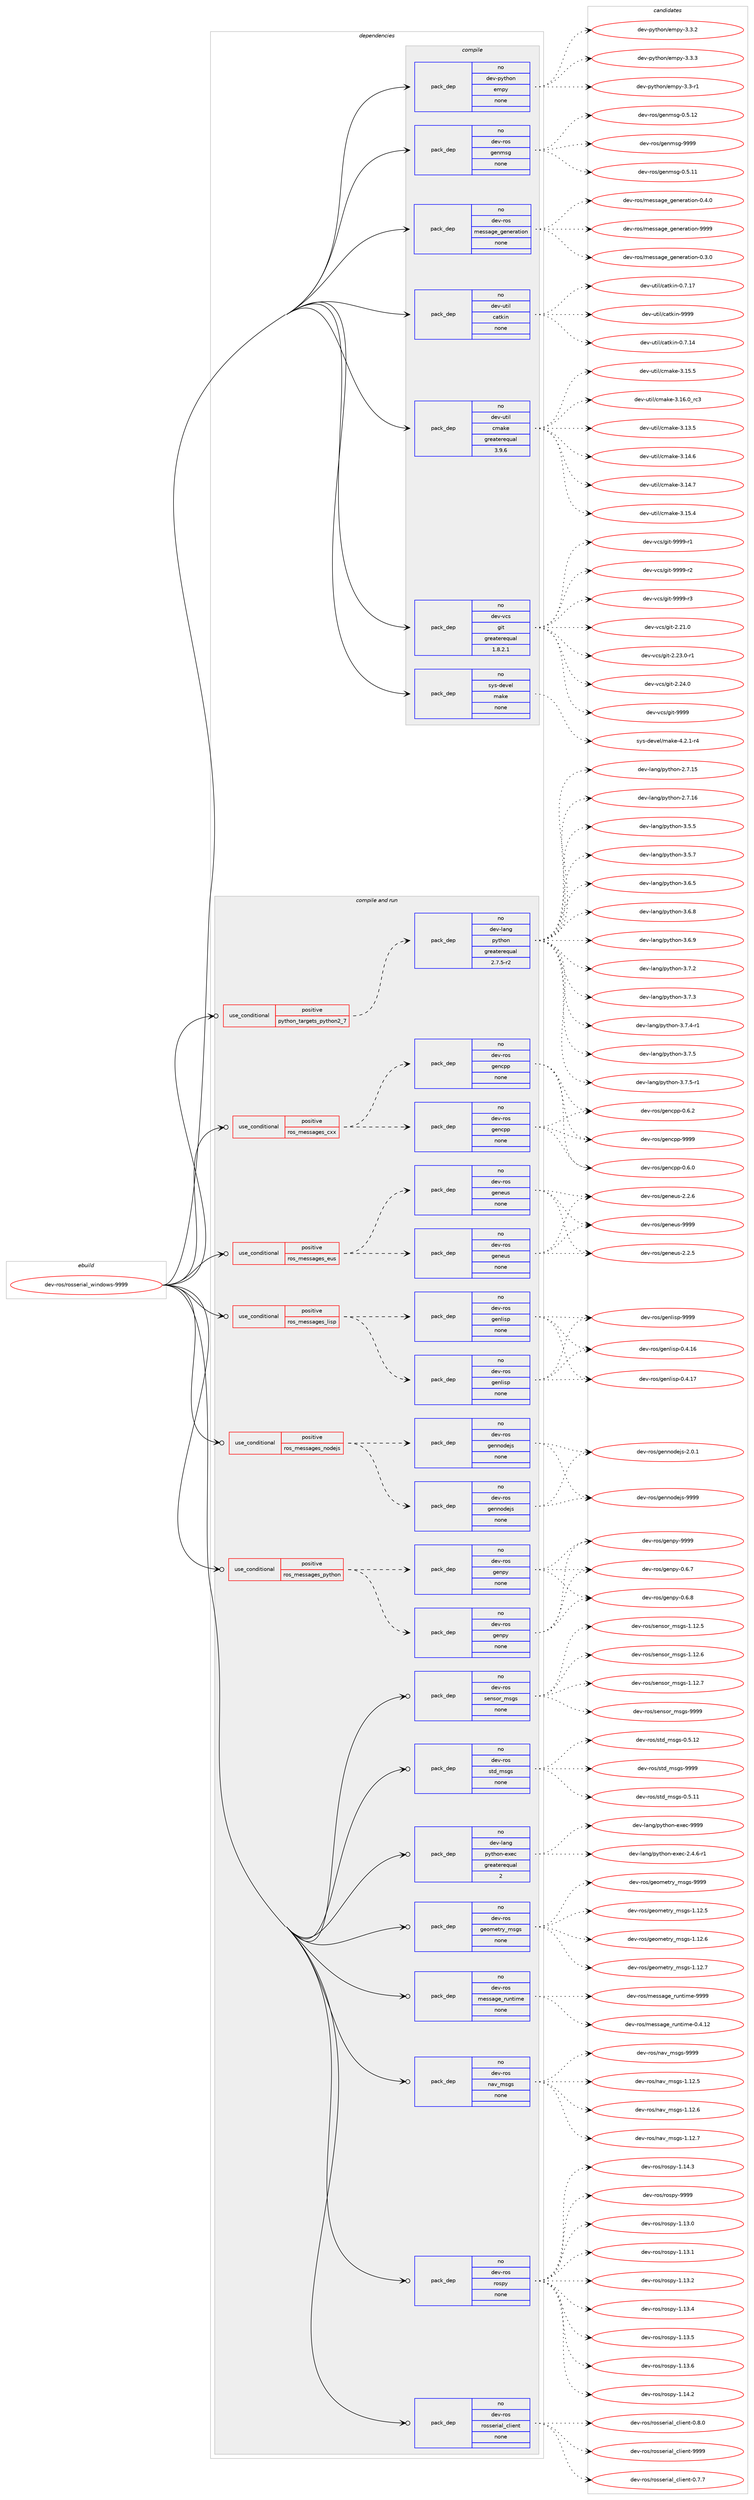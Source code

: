 digraph prolog {

# *************
# Graph options
# *************

newrank=true;
concentrate=true;
compound=true;
graph [rankdir=LR,fontname=Helvetica,fontsize=10,ranksep=1.5];#, ranksep=2.5, nodesep=0.2];
edge  [arrowhead=vee];
node  [fontname=Helvetica,fontsize=10];

# **********
# The ebuild
# **********

subgraph cluster_leftcol {
color=gray;
rank=same;
label=<<i>ebuild</i>>;
id [label="dev-ros/rosserial_windows-9999", color=red, width=4, href="../dev-ros/rosserial_windows-9999.svg"];
}

# ****************
# The dependencies
# ****************

subgraph cluster_midcol {
color=gray;
label=<<i>dependencies</i>>;
subgraph cluster_compile {
fillcolor="#eeeeee";
style=filled;
label=<<i>compile</i>>;
subgraph pack497100 {
dependency664122 [label=<<TABLE BORDER="0" CELLBORDER="1" CELLSPACING="0" CELLPADDING="4" WIDTH="220"><TR><TD ROWSPAN="6" CELLPADDING="30">pack_dep</TD></TR><TR><TD WIDTH="110">no</TD></TR><TR><TD>dev-python</TD></TR><TR><TD>empy</TD></TR><TR><TD>none</TD></TR><TR><TD></TD></TR></TABLE>>, shape=none, color=blue];
}
id:e -> dependency664122:w [weight=20,style="solid",arrowhead="vee"];
subgraph pack497101 {
dependency664123 [label=<<TABLE BORDER="0" CELLBORDER="1" CELLSPACING="0" CELLPADDING="4" WIDTH="220"><TR><TD ROWSPAN="6" CELLPADDING="30">pack_dep</TD></TR><TR><TD WIDTH="110">no</TD></TR><TR><TD>dev-ros</TD></TR><TR><TD>genmsg</TD></TR><TR><TD>none</TD></TR><TR><TD></TD></TR></TABLE>>, shape=none, color=blue];
}
id:e -> dependency664123:w [weight=20,style="solid",arrowhead="vee"];
subgraph pack497102 {
dependency664124 [label=<<TABLE BORDER="0" CELLBORDER="1" CELLSPACING="0" CELLPADDING="4" WIDTH="220"><TR><TD ROWSPAN="6" CELLPADDING="30">pack_dep</TD></TR><TR><TD WIDTH="110">no</TD></TR><TR><TD>dev-ros</TD></TR><TR><TD>message_generation</TD></TR><TR><TD>none</TD></TR><TR><TD></TD></TR></TABLE>>, shape=none, color=blue];
}
id:e -> dependency664124:w [weight=20,style="solid",arrowhead="vee"];
subgraph pack497103 {
dependency664125 [label=<<TABLE BORDER="0" CELLBORDER="1" CELLSPACING="0" CELLPADDING="4" WIDTH="220"><TR><TD ROWSPAN="6" CELLPADDING="30">pack_dep</TD></TR><TR><TD WIDTH="110">no</TD></TR><TR><TD>dev-util</TD></TR><TR><TD>catkin</TD></TR><TR><TD>none</TD></TR><TR><TD></TD></TR></TABLE>>, shape=none, color=blue];
}
id:e -> dependency664125:w [weight=20,style="solid",arrowhead="vee"];
subgraph pack497104 {
dependency664126 [label=<<TABLE BORDER="0" CELLBORDER="1" CELLSPACING="0" CELLPADDING="4" WIDTH="220"><TR><TD ROWSPAN="6" CELLPADDING="30">pack_dep</TD></TR><TR><TD WIDTH="110">no</TD></TR><TR><TD>dev-util</TD></TR><TR><TD>cmake</TD></TR><TR><TD>greaterequal</TD></TR><TR><TD>3.9.6</TD></TR></TABLE>>, shape=none, color=blue];
}
id:e -> dependency664126:w [weight=20,style="solid",arrowhead="vee"];
subgraph pack497105 {
dependency664127 [label=<<TABLE BORDER="0" CELLBORDER="1" CELLSPACING="0" CELLPADDING="4" WIDTH="220"><TR><TD ROWSPAN="6" CELLPADDING="30">pack_dep</TD></TR><TR><TD WIDTH="110">no</TD></TR><TR><TD>dev-vcs</TD></TR><TR><TD>git</TD></TR><TR><TD>greaterequal</TD></TR><TR><TD>1.8.2.1</TD></TR></TABLE>>, shape=none, color=blue];
}
id:e -> dependency664127:w [weight=20,style="solid",arrowhead="vee"];
subgraph pack497106 {
dependency664128 [label=<<TABLE BORDER="0" CELLBORDER="1" CELLSPACING="0" CELLPADDING="4" WIDTH="220"><TR><TD ROWSPAN="6" CELLPADDING="30">pack_dep</TD></TR><TR><TD WIDTH="110">no</TD></TR><TR><TD>sys-devel</TD></TR><TR><TD>make</TD></TR><TR><TD>none</TD></TR><TR><TD></TD></TR></TABLE>>, shape=none, color=blue];
}
id:e -> dependency664128:w [weight=20,style="solid",arrowhead="vee"];
}
subgraph cluster_compileandrun {
fillcolor="#eeeeee";
style=filled;
label=<<i>compile and run</i>>;
subgraph cond155116 {
dependency664129 [label=<<TABLE BORDER="0" CELLBORDER="1" CELLSPACING="0" CELLPADDING="4"><TR><TD ROWSPAN="3" CELLPADDING="10">use_conditional</TD></TR><TR><TD>positive</TD></TR><TR><TD>python_targets_python2_7</TD></TR></TABLE>>, shape=none, color=red];
subgraph pack497107 {
dependency664130 [label=<<TABLE BORDER="0" CELLBORDER="1" CELLSPACING="0" CELLPADDING="4" WIDTH="220"><TR><TD ROWSPAN="6" CELLPADDING="30">pack_dep</TD></TR><TR><TD WIDTH="110">no</TD></TR><TR><TD>dev-lang</TD></TR><TR><TD>python</TD></TR><TR><TD>greaterequal</TD></TR><TR><TD>2.7.5-r2</TD></TR></TABLE>>, shape=none, color=blue];
}
dependency664129:e -> dependency664130:w [weight=20,style="dashed",arrowhead="vee"];
}
id:e -> dependency664129:w [weight=20,style="solid",arrowhead="odotvee"];
subgraph cond155117 {
dependency664131 [label=<<TABLE BORDER="0" CELLBORDER="1" CELLSPACING="0" CELLPADDING="4"><TR><TD ROWSPAN="3" CELLPADDING="10">use_conditional</TD></TR><TR><TD>positive</TD></TR><TR><TD>ros_messages_cxx</TD></TR></TABLE>>, shape=none, color=red];
subgraph pack497108 {
dependency664132 [label=<<TABLE BORDER="0" CELLBORDER="1" CELLSPACING="0" CELLPADDING="4" WIDTH="220"><TR><TD ROWSPAN="6" CELLPADDING="30">pack_dep</TD></TR><TR><TD WIDTH="110">no</TD></TR><TR><TD>dev-ros</TD></TR><TR><TD>gencpp</TD></TR><TR><TD>none</TD></TR><TR><TD></TD></TR></TABLE>>, shape=none, color=blue];
}
dependency664131:e -> dependency664132:w [weight=20,style="dashed",arrowhead="vee"];
subgraph pack497109 {
dependency664133 [label=<<TABLE BORDER="0" CELLBORDER="1" CELLSPACING="0" CELLPADDING="4" WIDTH="220"><TR><TD ROWSPAN="6" CELLPADDING="30">pack_dep</TD></TR><TR><TD WIDTH="110">no</TD></TR><TR><TD>dev-ros</TD></TR><TR><TD>gencpp</TD></TR><TR><TD>none</TD></TR><TR><TD></TD></TR></TABLE>>, shape=none, color=blue];
}
dependency664131:e -> dependency664133:w [weight=20,style="dashed",arrowhead="vee"];
}
id:e -> dependency664131:w [weight=20,style="solid",arrowhead="odotvee"];
subgraph cond155118 {
dependency664134 [label=<<TABLE BORDER="0" CELLBORDER="1" CELLSPACING="0" CELLPADDING="4"><TR><TD ROWSPAN="3" CELLPADDING="10">use_conditional</TD></TR><TR><TD>positive</TD></TR><TR><TD>ros_messages_eus</TD></TR></TABLE>>, shape=none, color=red];
subgraph pack497110 {
dependency664135 [label=<<TABLE BORDER="0" CELLBORDER="1" CELLSPACING="0" CELLPADDING="4" WIDTH="220"><TR><TD ROWSPAN="6" CELLPADDING="30">pack_dep</TD></TR><TR><TD WIDTH="110">no</TD></TR><TR><TD>dev-ros</TD></TR><TR><TD>geneus</TD></TR><TR><TD>none</TD></TR><TR><TD></TD></TR></TABLE>>, shape=none, color=blue];
}
dependency664134:e -> dependency664135:w [weight=20,style="dashed",arrowhead="vee"];
subgraph pack497111 {
dependency664136 [label=<<TABLE BORDER="0" CELLBORDER="1" CELLSPACING="0" CELLPADDING="4" WIDTH="220"><TR><TD ROWSPAN="6" CELLPADDING="30">pack_dep</TD></TR><TR><TD WIDTH="110">no</TD></TR><TR><TD>dev-ros</TD></TR><TR><TD>geneus</TD></TR><TR><TD>none</TD></TR><TR><TD></TD></TR></TABLE>>, shape=none, color=blue];
}
dependency664134:e -> dependency664136:w [weight=20,style="dashed",arrowhead="vee"];
}
id:e -> dependency664134:w [weight=20,style="solid",arrowhead="odotvee"];
subgraph cond155119 {
dependency664137 [label=<<TABLE BORDER="0" CELLBORDER="1" CELLSPACING="0" CELLPADDING="4"><TR><TD ROWSPAN="3" CELLPADDING="10">use_conditional</TD></TR><TR><TD>positive</TD></TR><TR><TD>ros_messages_lisp</TD></TR></TABLE>>, shape=none, color=red];
subgraph pack497112 {
dependency664138 [label=<<TABLE BORDER="0" CELLBORDER="1" CELLSPACING="0" CELLPADDING="4" WIDTH="220"><TR><TD ROWSPAN="6" CELLPADDING="30">pack_dep</TD></TR><TR><TD WIDTH="110">no</TD></TR><TR><TD>dev-ros</TD></TR><TR><TD>genlisp</TD></TR><TR><TD>none</TD></TR><TR><TD></TD></TR></TABLE>>, shape=none, color=blue];
}
dependency664137:e -> dependency664138:w [weight=20,style="dashed",arrowhead="vee"];
subgraph pack497113 {
dependency664139 [label=<<TABLE BORDER="0" CELLBORDER="1" CELLSPACING="0" CELLPADDING="4" WIDTH="220"><TR><TD ROWSPAN="6" CELLPADDING="30">pack_dep</TD></TR><TR><TD WIDTH="110">no</TD></TR><TR><TD>dev-ros</TD></TR><TR><TD>genlisp</TD></TR><TR><TD>none</TD></TR><TR><TD></TD></TR></TABLE>>, shape=none, color=blue];
}
dependency664137:e -> dependency664139:w [weight=20,style="dashed",arrowhead="vee"];
}
id:e -> dependency664137:w [weight=20,style="solid",arrowhead="odotvee"];
subgraph cond155120 {
dependency664140 [label=<<TABLE BORDER="0" CELLBORDER="1" CELLSPACING="0" CELLPADDING="4"><TR><TD ROWSPAN="3" CELLPADDING="10">use_conditional</TD></TR><TR><TD>positive</TD></TR><TR><TD>ros_messages_nodejs</TD></TR></TABLE>>, shape=none, color=red];
subgraph pack497114 {
dependency664141 [label=<<TABLE BORDER="0" CELLBORDER="1" CELLSPACING="0" CELLPADDING="4" WIDTH="220"><TR><TD ROWSPAN="6" CELLPADDING="30">pack_dep</TD></TR><TR><TD WIDTH="110">no</TD></TR><TR><TD>dev-ros</TD></TR><TR><TD>gennodejs</TD></TR><TR><TD>none</TD></TR><TR><TD></TD></TR></TABLE>>, shape=none, color=blue];
}
dependency664140:e -> dependency664141:w [weight=20,style="dashed",arrowhead="vee"];
subgraph pack497115 {
dependency664142 [label=<<TABLE BORDER="0" CELLBORDER="1" CELLSPACING="0" CELLPADDING="4" WIDTH="220"><TR><TD ROWSPAN="6" CELLPADDING="30">pack_dep</TD></TR><TR><TD WIDTH="110">no</TD></TR><TR><TD>dev-ros</TD></TR><TR><TD>gennodejs</TD></TR><TR><TD>none</TD></TR><TR><TD></TD></TR></TABLE>>, shape=none, color=blue];
}
dependency664140:e -> dependency664142:w [weight=20,style="dashed",arrowhead="vee"];
}
id:e -> dependency664140:w [weight=20,style="solid",arrowhead="odotvee"];
subgraph cond155121 {
dependency664143 [label=<<TABLE BORDER="0" CELLBORDER="1" CELLSPACING="0" CELLPADDING="4"><TR><TD ROWSPAN="3" CELLPADDING="10">use_conditional</TD></TR><TR><TD>positive</TD></TR><TR><TD>ros_messages_python</TD></TR></TABLE>>, shape=none, color=red];
subgraph pack497116 {
dependency664144 [label=<<TABLE BORDER="0" CELLBORDER="1" CELLSPACING="0" CELLPADDING="4" WIDTH="220"><TR><TD ROWSPAN="6" CELLPADDING="30">pack_dep</TD></TR><TR><TD WIDTH="110">no</TD></TR><TR><TD>dev-ros</TD></TR><TR><TD>genpy</TD></TR><TR><TD>none</TD></TR><TR><TD></TD></TR></TABLE>>, shape=none, color=blue];
}
dependency664143:e -> dependency664144:w [weight=20,style="dashed",arrowhead="vee"];
subgraph pack497117 {
dependency664145 [label=<<TABLE BORDER="0" CELLBORDER="1" CELLSPACING="0" CELLPADDING="4" WIDTH="220"><TR><TD ROWSPAN="6" CELLPADDING="30">pack_dep</TD></TR><TR><TD WIDTH="110">no</TD></TR><TR><TD>dev-ros</TD></TR><TR><TD>genpy</TD></TR><TR><TD>none</TD></TR><TR><TD></TD></TR></TABLE>>, shape=none, color=blue];
}
dependency664143:e -> dependency664145:w [weight=20,style="dashed",arrowhead="vee"];
}
id:e -> dependency664143:w [weight=20,style="solid",arrowhead="odotvee"];
subgraph pack497118 {
dependency664146 [label=<<TABLE BORDER="0" CELLBORDER="1" CELLSPACING="0" CELLPADDING="4" WIDTH="220"><TR><TD ROWSPAN="6" CELLPADDING="30">pack_dep</TD></TR><TR><TD WIDTH="110">no</TD></TR><TR><TD>dev-lang</TD></TR><TR><TD>python-exec</TD></TR><TR><TD>greaterequal</TD></TR><TR><TD>2</TD></TR></TABLE>>, shape=none, color=blue];
}
id:e -> dependency664146:w [weight=20,style="solid",arrowhead="odotvee"];
subgraph pack497119 {
dependency664147 [label=<<TABLE BORDER="0" CELLBORDER="1" CELLSPACING="0" CELLPADDING="4" WIDTH="220"><TR><TD ROWSPAN="6" CELLPADDING="30">pack_dep</TD></TR><TR><TD WIDTH="110">no</TD></TR><TR><TD>dev-ros</TD></TR><TR><TD>geometry_msgs</TD></TR><TR><TD>none</TD></TR><TR><TD></TD></TR></TABLE>>, shape=none, color=blue];
}
id:e -> dependency664147:w [weight=20,style="solid",arrowhead="odotvee"];
subgraph pack497120 {
dependency664148 [label=<<TABLE BORDER="0" CELLBORDER="1" CELLSPACING="0" CELLPADDING="4" WIDTH="220"><TR><TD ROWSPAN="6" CELLPADDING="30">pack_dep</TD></TR><TR><TD WIDTH="110">no</TD></TR><TR><TD>dev-ros</TD></TR><TR><TD>message_runtime</TD></TR><TR><TD>none</TD></TR><TR><TD></TD></TR></TABLE>>, shape=none, color=blue];
}
id:e -> dependency664148:w [weight=20,style="solid",arrowhead="odotvee"];
subgraph pack497121 {
dependency664149 [label=<<TABLE BORDER="0" CELLBORDER="1" CELLSPACING="0" CELLPADDING="4" WIDTH="220"><TR><TD ROWSPAN="6" CELLPADDING="30">pack_dep</TD></TR><TR><TD WIDTH="110">no</TD></TR><TR><TD>dev-ros</TD></TR><TR><TD>nav_msgs</TD></TR><TR><TD>none</TD></TR><TR><TD></TD></TR></TABLE>>, shape=none, color=blue];
}
id:e -> dependency664149:w [weight=20,style="solid",arrowhead="odotvee"];
subgraph pack497122 {
dependency664150 [label=<<TABLE BORDER="0" CELLBORDER="1" CELLSPACING="0" CELLPADDING="4" WIDTH="220"><TR><TD ROWSPAN="6" CELLPADDING="30">pack_dep</TD></TR><TR><TD WIDTH="110">no</TD></TR><TR><TD>dev-ros</TD></TR><TR><TD>rospy</TD></TR><TR><TD>none</TD></TR><TR><TD></TD></TR></TABLE>>, shape=none, color=blue];
}
id:e -> dependency664150:w [weight=20,style="solid",arrowhead="odotvee"];
subgraph pack497123 {
dependency664151 [label=<<TABLE BORDER="0" CELLBORDER="1" CELLSPACING="0" CELLPADDING="4" WIDTH="220"><TR><TD ROWSPAN="6" CELLPADDING="30">pack_dep</TD></TR><TR><TD WIDTH="110">no</TD></TR><TR><TD>dev-ros</TD></TR><TR><TD>rosserial_client</TD></TR><TR><TD>none</TD></TR><TR><TD></TD></TR></TABLE>>, shape=none, color=blue];
}
id:e -> dependency664151:w [weight=20,style="solid",arrowhead="odotvee"];
subgraph pack497124 {
dependency664152 [label=<<TABLE BORDER="0" CELLBORDER="1" CELLSPACING="0" CELLPADDING="4" WIDTH="220"><TR><TD ROWSPAN="6" CELLPADDING="30">pack_dep</TD></TR><TR><TD WIDTH="110">no</TD></TR><TR><TD>dev-ros</TD></TR><TR><TD>sensor_msgs</TD></TR><TR><TD>none</TD></TR><TR><TD></TD></TR></TABLE>>, shape=none, color=blue];
}
id:e -> dependency664152:w [weight=20,style="solid",arrowhead="odotvee"];
subgraph pack497125 {
dependency664153 [label=<<TABLE BORDER="0" CELLBORDER="1" CELLSPACING="0" CELLPADDING="4" WIDTH="220"><TR><TD ROWSPAN="6" CELLPADDING="30">pack_dep</TD></TR><TR><TD WIDTH="110">no</TD></TR><TR><TD>dev-ros</TD></TR><TR><TD>std_msgs</TD></TR><TR><TD>none</TD></TR><TR><TD></TD></TR></TABLE>>, shape=none, color=blue];
}
id:e -> dependency664153:w [weight=20,style="solid",arrowhead="odotvee"];
}
subgraph cluster_run {
fillcolor="#eeeeee";
style=filled;
label=<<i>run</i>>;
}
}

# **************
# The candidates
# **************

subgraph cluster_choices {
rank=same;
color=gray;
label=<<i>candidates</i>>;

subgraph choice497100 {
color=black;
nodesep=1;
choice1001011184511212111610411111047101109112121455146514511449 [label="dev-python/empy-3.3-r1", color=red, width=4,href="../dev-python/empy-3.3-r1.svg"];
choice1001011184511212111610411111047101109112121455146514650 [label="dev-python/empy-3.3.2", color=red, width=4,href="../dev-python/empy-3.3.2.svg"];
choice1001011184511212111610411111047101109112121455146514651 [label="dev-python/empy-3.3.3", color=red, width=4,href="../dev-python/empy-3.3.3.svg"];
dependency664122:e -> choice1001011184511212111610411111047101109112121455146514511449:w [style=dotted,weight="100"];
dependency664122:e -> choice1001011184511212111610411111047101109112121455146514650:w [style=dotted,weight="100"];
dependency664122:e -> choice1001011184511212111610411111047101109112121455146514651:w [style=dotted,weight="100"];
}
subgraph choice497101 {
color=black;
nodesep=1;
choice100101118451141111154710310111010911510345484653464949 [label="dev-ros/genmsg-0.5.11", color=red, width=4,href="../dev-ros/genmsg-0.5.11.svg"];
choice100101118451141111154710310111010911510345484653464950 [label="dev-ros/genmsg-0.5.12", color=red, width=4,href="../dev-ros/genmsg-0.5.12.svg"];
choice10010111845114111115471031011101091151034557575757 [label="dev-ros/genmsg-9999", color=red, width=4,href="../dev-ros/genmsg-9999.svg"];
dependency664123:e -> choice100101118451141111154710310111010911510345484653464949:w [style=dotted,weight="100"];
dependency664123:e -> choice100101118451141111154710310111010911510345484653464950:w [style=dotted,weight="100"];
dependency664123:e -> choice10010111845114111115471031011101091151034557575757:w [style=dotted,weight="100"];
}
subgraph choice497102 {
color=black;
nodesep=1;
choice1001011184511411111547109101115115971031019510310111010111497116105111110454846514648 [label="dev-ros/message_generation-0.3.0", color=red, width=4,href="../dev-ros/message_generation-0.3.0.svg"];
choice1001011184511411111547109101115115971031019510310111010111497116105111110454846524648 [label="dev-ros/message_generation-0.4.0", color=red, width=4,href="../dev-ros/message_generation-0.4.0.svg"];
choice10010111845114111115471091011151159710310195103101110101114971161051111104557575757 [label="dev-ros/message_generation-9999", color=red, width=4,href="../dev-ros/message_generation-9999.svg"];
dependency664124:e -> choice1001011184511411111547109101115115971031019510310111010111497116105111110454846514648:w [style=dotted,weight="100"];
dependency664124:e -> choice1001011184511411111547109101115115971031019510310111010111497116105111110454846524648:w [style=dotted,weight="100"];
dependency664124:e -> choice10010111845114111115471091011151159710310195103101110101114971161051111104557575757:w [style=dotted,weight="100"];
}
subgraph choice497103 {
color=black;
nodesep=1;
choice1001011184511711610510847999711610710511045484655464952 [label="dev-util/catkin-0.7.14", color=red, width=4,href="../dev-util/catkin-0.7.14.svg"];
choice1001011184511711610510847999711610710511045484655464955 [label="dev-util/catkin-0.7.17", color=red, width=4,href="../dev-util/catkin-0.7.17.svg"];
choice100101118451171161051084799971161071051104557575757 [label="dev-util/catkin-9999", color=red, width=4,href="../dev-util/catkin-9999.svg"];
dependency664125:e -> choice1001011184511711610510847999711610710511045484655464952:w [style=dotted,weight="100"];
dependency664125:e -> choice1001011184511711610510847999711610710511045484655464955:w [style=dotted,weight="100"];
dependency664125:e -> choice100101118451171161051084799971161071051104557575757:w [style=dotted,weight="100"];
}
subgraph choice497104 {
color=black;
nodesep=1;
choice1001011184511711610510847991099710710145514649514653 [label="dev-util/cmake-3.13.5", color=red, width=4,href="../dev-util/cmake-3.13.5.svg"];
choice1001011184511711610510847991099710710145514649524654 [label="dev-util/cmake-3.14.6", color=red, width=4,href="../dev-util/cmake-3.14.6.svg"];
choice1001011184511711610510847991099710710145514649524655 [label="dev-util/cmake-3.14.7", color=red, width=4,href="../dev-util/cmake-3.14.7.svg"];
choice1001011184511711610510847991099710710145514649534652 [label="dev-util/cmake-3.15.4", color=red, width=4,href="../dev-util/cmake-3.15.4.svg"];
choice1001011184511711610510847991099710710145514649534653 [label="dev-util/cmake-3.15.5", color=red, width=4,href="../dev-util/cmake-3.15.5.svg"];
choice1001011184511711610510847991099710710145514649544648951149951 [label="dev-util/cmake-3.16.0_rc3", color=red, width=4,href="../dev-util/cmake-3.16.0_rc3.svg"];
dependency664126:e -> choice1001011184511711610510847991099710710145514649514653:w [style=dotted,weight="100"];
dependency664126:e -> choice1001011184511711610510847991099710710145514649524654:w [style=dotted,weight="100"];
dependency664126:e -> choice1001011184511711610510847991099710710145514649524655:w [style=dotted,weight="100"];
dependency664126:e -> choice1001011184511711610510847991099710710145514649534652:w [style=dotted,weight="100"];
dependency664126:e -> choice1001011184511711610510847991099710710145514649534653:w [style=dotted,weight="100"];
dependency664126:e -> choice1001011184511711610510847991099710710145514649544648951149951:w [style=dotted,weight="100"];
}
subgraph choice497105 {
color=black;
nodesep=1;
choice10010111845118991154710310511645504650494648 [label="dev-vcs/git-2.21.0", color=red, width=4,href="../dev-vcs/git-2.21.0.svg"];
choice100101118451189911547103105116455046505146484511449 [label="dev-vcs/git-2.23.0-r1", color=red, width=4,href="../dev-vcs/git-2.23.0-r1.svg"];
choice10010111845118991154710310511645504650524648 [label="dev-vcs/git-2.24.0", color=red, width=4,href="../dev-vcs/git-2.24.0.svg"];
choice1001011184511899115471031051164557575757 [label="dev-vcs/git-9999", color=red, width=4,href="../dev-vcs/git-9999.svg"];
choice10010111845118991154710310511645575757574511449 [label="dev-vcs/git-9999-r1", color=red, width=4,href="../dev-vcs/git-9999-r1.svg"];
choice10010111845118991154710310511645575757574511450 [label="dev-vcs/git-9999-r2", color=red, width=4,href="../dev-vcs/git-9999-r2.svg"];
choice10010111845118991154710310511645575757574511451 [label="dev-vcs/git-9999-r3", color=red, width=4,href="../dev-vcs/git-9999-r3.svg"];
dependency664127:e -> choice10010111845118991154710310511645504650494648:w [style=dotted,weight="100"];
dependency664127:e -> choice100101118451189911547103105116455046505146484511449:w [style=dotted,weight="100"];
dependency664127:e -> choice10010111845118991154710310511645504650524648:w [style=dotted,weight="100"];
dependency664127:e -> choice1001011184511899115471031051164557575757:w [style=dotted,weight="100"];
dependency664127:e -> choice10010111845118991154710310511645575757574511449:w [style=dotted,weight="100"];
dependency664127:e -> choice10010111845118991154710310511645575757574511450:w [style=dotted,weight="100"];
dependency664127:e -> choice10010111845118991154710310511645575757574511451:w [style=dotted,weight="100"];
}
subgraph choice497106 {
color=black;
nodesep=1;
choice1151211154510010111810110847109971071014552465046494511452 [label="sys-devel/make-4.2.1-r4", color=red, width=4,href="../sys-devel/make-4.2.1-r4.svg"];
dependency664128:e -> choice1151211154510010111810110847109971071014552465046494511452:w [style=dotted,weight="100"];
}
subgraph choice497107 {
color=black;
nodesep=1;
choice10010111845108971101034711212111610411111045504655464953 [label="dev-lang/python-2.7.15", color=red, width=4,href="../dev-lang/python-2.7.15.svg"];
choice10010111845108971101034711212111610411111045504655464954 [label="dev-lang/python-2.7.16", color=red, width=4,href="../dev-lang/python-2.7.16.svg"];
choice100101118451089711010347112121116104111110455146534653 [label="dev-lang/python-3.5.5", color=red, width=4,href="../dev-lang/python-3.5.5.svg"];
choice100101118451089711010347112121116104111110455146534655 [label="dev-lang/python-3.5.7", color=red, width=4,href="../dev-lang/python-3.5.7.svg"];
choice100101118451089711010347112121116104111110455146544653 [label="dev-lang/python-3.6.5", color=red, width=4,href="../dev-lang/python-3.6.5.svg"];
choice100101118451089711010347112121116104111110455146544656 [label="dev-lang/python-3.6.8", color=red, width=4,href="../dev-lang/python-3.6.8.svg"];
choice100101118451089711010347112121116104111110455146544657 [label="dev-lang/python-3.6.9", color=red, width=4,href="../dev-lang/python-3.6.9.svg"];
choice100101118451089711010347112121116104111110455146554650 [label="dev-lang/python-3.7.2", color=red, width=4,href="../dev-lang/python-3.7.2.svg"];
choice100101118451089711010347112121116104111110455146554651 [label="dev-lang/python-3.7.3", color=red, width=4,href="../dev-lang/python-3.7.3.svg"];
choice1001011184510897110103471121211161041111104551465546524511449 [label="dev-lang/python-3.7.4-r1", color=red, width=4,href="../dev-lang/python-3.7.4-r1.svg"];
choice100101118451089711010347112121116104111110455146554653 [label="dev-lang/python-3.7.5", color=red, width=4,href="../dev-lang/python-3.7.5.svg"];
choice1001011184510897110103471121211161041111104551465546534511449 [label="dev-lang/python-3.7.5-r1", color=red, width=4,href="../dev-lang/python-3.7.5-r1.svg"];
dependency664130:e -> choice10010111845108971101034711212111610411111045504655464953:w [style=dotted,weight="100"];
dependency664130:e -> choice10010111845108971101034711212111610411111045504655464954:w [style=dotted,weight="100"];
dependency664130:e -> choice100101118451089711010347112121116104111110455146534653:w [style=dotted,weight="100"];
dependency664130:e -> choice100101118451089711010347112121116104111110455146534655:w [style=dotted,weight="100"];
dependency664130:e -> choice100101118451089711010347112121116104111110455146544653:w [style=dotted,weight="100"];
dependency664130:e -> choice100101118451089711010347112121116104111110455146544656:w [style=dotted,weight="100"];
dependency664130:e -> choice100101118451089711010347112121116104111110455146544657:w [style=dotted,weight="100"];
dependency664130:e -> choice100101118451089711010347112121116104111110455146554650:w [style=dotted,weight="100"];
dependency664130:e -> choice100101118451089711010347112121116104111110455146554651:w [style=dotted,weight="100"];
dependency664130:e -> choice1001011184510897110103471121211161041111104551465546524511449:w [style=dotted,weight="100"];
dependency664130:e -> choice100101118451089711010347112121116104111110455146554653:w [style=dotted,weight="100"];
dependency664130:e -> choice1001011184510897110103471121211161041111104551465546534511449:w [style=dotted,weight="100"];
}
subgraph choice497108 {
color=black;
nodesep=1;
choice100101118451141111154710310111099112112454846544648 [label="dev-ros/gencpp-0.6.0", color=red, width=4,href="../dev-ros/gencpp-0.6.0.svg"];
choice100101118451141111154710310111099112112454846544650 [label="dev-ros/gencpp-0.6.2", color=red, width=4,href="../dev-ros/gencpp-0.6.2.svg"];
choice1001011184511411111547103101110991121124557575757 [label="dev-ros/gencpp-9999", color=red, width=4,href="../dev-ros/gencpp-9999.svg"];
dependency664132:e -> choice100101118451141111154710310111099112112454846544648:w [style=dotted,weight="100"];
dependency664132:e -> choice100101118451141111154710310111099112112454846544650:w [style=dotted,weight="100"];
dependency664132:e -> choice1001011184511411111547103101110991121124557575757:w [style=dotted,weight="100"];
}
subgraph choice497109 {
color=black;
nodesep=1;
choice100101118451141111154710310111099112112454846544648 [label="dev-ros/gencpp-0.6.0", color=red, width=4,href="../dev-ros/gencpp-0.6.0.svg"];
choice100101118451141111154710310111099112112454846544650 [label="dev-ros/gencpp-0.6.2", color=red, width=4,href="../dev-ros/gencpp-0.6.2.svg"];
choice1001011184511411111547103101110991121124557575757 [label="dev-ros/gencpp-9999", color=red, width=4,href="../dev-ros/gencpp-9999.svg"];
dependency664133:e -> choice100101118451141111154710310111099112112454846544648:w [style=dotted,weight="100"];
dependency664133:e -> choice100101118451141111154710310111099112112454846544650:w [style=dotted,weight="100"];
dependency664133:e -> choice1001011184511411111547103101110991121124557575757:w [style=dotted,weight="100"];
}
subgraph choice497110 {
color=black;
nodesep=1;
choice1001011184511411111547103101110101117115455046504653 [label="dev-ros/geneus-2.2.5", color=red, width=4,href="../dev-ros/geneus-2.2.5.svg"];
choice1001011184511411111547103101110101117115455046504654 [label="dev-ros/geneus-2.2.6", color=red, width=4,href="../dev-ros/geneus-2.2.6.svg"];
choice10010111845114111115471031011101011171154557575757 [label="dev-ros/geneus-9999", color=red, width=4,href="../dev-ros/geneus-9999.svg"];
dependency664135:e -> choice1001011184511411111547103101110101117115455046504653:w [style=dotted,weight="100"];
dependency664135:e -> choice1001011184511411111547103101110101117115455046504654:w [style=dotted,weight="100"];
dependency664135:e -> choice10010111845114111115471031011101011171154557575757:w [style=dotted,weight="100"];
}
subgraph choice497111 {
color=black;
nodesep=1;
choice1001011184511411111547103101110101117115455046504653 [label="dev-ros/geneus-2.2.5", color=red, width=4,href="../dev-ros/geneus-2.2.5.svg"];
choice1001011184511411111547103101110101117115455046504654 [label="dev-ros/geneus-2.2.6", color=red, width=4,href="../dev-ros/geneus-2.2.6.svg"];
choice10010111845114111115471031011101011171154557575757 [label="dev-ros/geneus-9999", color=red, width=4,href="../dev-ros/geneus-9999.svg"];
dependency664136:e -> choice1001011184511411111547103101110101117115455046504653:w [style=dotted,weight="100"];
dependency664136:e -> choice1001011184511411111547103101110101117115455046504654:w [style=dotted,weight="100"];
dependency664136:e -> choice10010111845114111115471031011101011171154557575757:w [style=dotted,weight="100"];
}
subgraph choice497112 {
color=black;
nodesep=1;
choice100101118451141111154710310111010810511511245484652464954 [label="dev-ros/genlisp-0.4.16", color=red, width=4,href="../dev-ros/genlisp-0.4.16.svg"];
choice100101118451141111154710310111010810511511245484652464955 [label="dev-ros/genlisp-0.4.17", color=red, width=4,href="../dev-ros/genlisp-0.4.17.svg"];
choice10010111845114111115471031011101081051151124557575757 [label="dev-ros/genlisp-9999", color=red, width=4,href="../dev-ros/genlisp-9999.svg"];
dependency664138:e -> choice100101118451141111154710310111010810511511245484652464954:w [style=dotted,weight="100"];
dependency664138:e -> choice100101118451141111154710310111010810511511245484652464955:w [style=dotted,weight="100"];
dependency664138:e -> choice10010111845114111115471031011101081051151124557575757:w [style=dotted,weight="100"];
}
subgraph choice497113 {
color=black;
nodesep=1;
choice100101118451141111154710310111010810511511245484652464954 [label="dev-ros/genlisp-0.4.16", color=red, width=4,href="../dev-ros/genlisp-0.4.16.svg"];
choice100101118451141111154710310111010810511511245484652464955 [label="dev-ros/genlisp-0.4.17", color=red, width=4,href="../dev-ros/genlisp-0.4.17.svg"];
choice10010111845114111115471031011101081051151124557575757 [label="dev-ros/genlisp-9999", color=red, width=4,href="../dev-ros/genlisp-9999.svg"];
dependency664139:e -> choice100101118451141111154710310111010810511511245484652464954:w [style=dotted,weight="100"];
dependency664139:e -> choice100101118451141111154710310111010810511511245484652464955:w [style=dotted,weight="100"];
dependency664139:e -> choice10010111845114111115471031011101081051151124557575757:w [style=dotted,weight="100"];
}
subgraph choice497114 {
color=black;
nodesep=1;
choice1001011184511411111547103101110110111100101106115455046484649 [label="dev-ros/gennodejs-2.0.1", color=red, width=4,href="../dev-ros/gennodejs-2.0.1.svg"];
choice10010111845114111115471031011101101111001011061154557575757 [label="dev-ros/gennodejs-9999", color=red, width=4,href="../dev-ros/gennodejs-9999.svg"];
dependency664141:e -> choice1001011184511411111547103101110110111100101106115455046484649:w [style=dotted,weight="100"];
dependency664141:e -> choice10010111845114111115471031011101101111001011061154557575757:w [style=dotted,weight="100"];
}
subgraph choice497115 {
color=black;
nodesep=1;
choice1001011184511411111547103101110110111100101106115455046484649 [label="dev-ros/gennodejs-2.0.1", color=red, width=4,href="../dev-ros/gennodejs-2.0.1.svg"];
choice10010111845114111115471031011101101111001011061154557575757 [label="dev-ros/gennodejs-9999", color=red, width=4,href="../dev-ros/gennodejs-9999.svg"];
dependency664142:e -> choice1001011184511411111547103101110110111100101106115455046484649:w [style=dotted,weight="100"];
dependency664142:e -> choice10010111845114111115471031011101101111001011061154557575757:w [style=dotted,weight="100"];
}
subgraph choice497116 {
color=black;
nodesep=1;
choice1001011184511411111547103101110112121454846544655 [label="dev-ros/genpy-0.6.7", color=red, width=4,href="../dev-ros/genpy-0.6.7.svg"];
choice1001011184511411111547103101110112121454846544656 [label="dev-ros/genpy-0.6.8", color=red, width=4,href="../dev-ros/genpy-0.6.8.svg"];
choice10010111845114111115471031011101121214557575757 [label="dev-ros/genpy-9999", color=red, width=4,href="../dev-ros/genpy-9999.svg"];
dependency664144:e -> choice1001011184511411111547103101110112121454846544655:w [style=dotted,weight="100"];
dependency664144:e -> choice1001011184511411111547103101110112121454846544656:w [style=dotted,weight="100"];
dependency664144:e -> choice10010111845114111115471031011101121214557575757:w [style=dotted,weight="100"];
}
subgraph choice497117 {
color=black;
nodesep=1;
choice1001011184511411111547103101110112121454846544655 [label="dev-ros/genpy-0.6.7", color=red, width=4,href="../dev-ros/genpy-0.6.7.svg"];
choice1001011184511411111547103101110112121454846544656 [label="dev-ros/genpy-0.6.8", color=red, width=4,href="../dev-ros/genpy-0.6.8.svg"];
choice10010111845114111115471031011101121214557575757 [label="dev-ros/genpy-9999", color=red, width=4,href="../dev-ros/genpy-9999.svg"];
dependency664145:e -> choice1001011184511411111547103101110112121454846544655:w [style=dotted,weight="100"];
dependency664145:e -> choice1001011184511411111547103101110112121454846544656:w [style=dotted,weight="100"];
dependency664145:e -> choice10010111845114111115471031011101121214557575757:w [style=dotted,weight="100"];
}
subgraph choice497118 {
color=black;
nodesep=1;
choice10010111845108971101034711212111610411111045101120101994550465246544511449 [label="dev-lang/python-exec-2.4.6-r1", color=red, width=4,href="../dev-lang/python-exec-2.4.6-r1.svg"];
choice10010111845108971101034711212111610411111045101120101994557575757 [label="dev-lang/python-exec-9999", color=red, width=4,href="../dev-lang/python-exec-9999.svg"];
dependency664146:e -> choice10010111845108971101034711212111610411111045101120101994550465246544511449:w [style=dotted,weight="100"];
dependency664146:e -> choice10010111845108971101034711212111610411111045101120101994557575757:w [style=dotted,weight="100"];
}
subgraph choice497119 {
color=black;
nodesep=1;
choice10010111845114111115471031011111091011161141219510911510311545494649504653 [label="dev-ros/geometry_msgs-1.12.5", color=red, width=4,href="../dev-ros/geometry_msgs-1.12.5.svg"];
choice10010111845114111115471031011111091011161141219510911510311545494649504654 [label="dev-ros/geometry_msgs-1.12.6", color=red, width=4,href="../dev-ros/geometry_msgs-1.12.6.svg"];
choice10010111845114111115471031011111091011161141219510911510311545494649504655 [label="dev-ros/geometry_msgs-1.12.7", color=red, width=4,href="../dev-ros/geometry_msgs-1.12.7.svg"];
choice1001011184511411111547103101111109101116114121951091151031154557575757 [label="dev-ros/geometry_msgs-9999", color=red, width=4,href="../dev-ros/geometry_msgs-9999.svg"];
dependency664147:e -> choice10010111845114111115471031011111091011161141219510911510311545494649504653:w [style=dotted,weight="100"];
dependency664147:e -> choice10010111845114111115471031011111091011161141219510911510311545494649504654:w [style=dotted,weight="100"];
dependency664147:e -> choice10010111845114111115471031011111091011161141219510911510311545494649504655:w [style=dotted,weight="100"];
dependency664147:e -> choice1001011184511411111547103101111109101116114121951091151031154557575757:w [style=dotted,weight="100"];
}
subgraph choice497120 {
color=black;
nodesep=1;
choice1001011184511411111547109101115115971031019511411711011610510910145484652464950 [label="dev-ros/message_runtime-0.4.12", color=red, width=4,href="../dev-ros/message_runtime-0.4.12.svg"];
choice100101118451141111154710910111511597103101951141171101161051091014557575757 [label="dev-ros/message_runtime-9999", color=red, width=4,href="../dev-ros/message_runtime-9999.svg"];
dependency664148:e -> choice1001011184511411111547109101115115971031019511411711011610510910145484652464950:w [style=dotted,weight="100"];
dependency664148:e -> choice100101118451141111154710910111511597103101951141171101161051091014557575757:w [style=dotted,weight="100"];
}
subgraph choice497121 {
color=black;
nodesep=1;
choice1001011184511411111547110971189510911510311545494649504653 [label="dev-ros/nav_msgs-1.12.5", color=red, width=4,href="../dev-ros/nav_msgs-1.12.5.svg"];
choice1001011184511411111547110971189510911510311545494649504654 [label="dev-ros/nav_msgs-1.12.6", color=red, width=4,href="../dev-ros/nav_msgs-1.12.6.svg"];
choice1001011184511411111547110971189510911510311545494649504655 [label="dev-ros/nav_msgs-1.12.7", color=red, width=4,href="../dev-ros/nav_msgs-1.12.7.svg"];
choice100101118451141111154711097118951091151031154557575757 [label="dev-ros/nav_msgs-9999", color=red, width=4,href="../dev-ros/nav_msgs-9999.svg"];
dependency664149:e -> choice1001011184511411111547110971189510911510311545494649504653:w [style=dotted,weight="100"];
dependency664149:e -> choice1001011184511411111547110971189510911510311545494649504654:w [style=dotted,weight="100"];
dependency664149:e -> choice1001011184511411111547110971189510911510311545494649504655:w [style=dotted,weight="100"];
dependency664149:e -> choice100101118451141111154711097118951091151031154557575757:w [style=dotted,weight="100"];
}
subgraph choice497122 {
color=black;
nodesep=1;
choice100101118451141111154711411111511212145494649514648 [label="dev-ros/rospy-1.13.0", color=red, width=4,href="../dev-ros/rospy-1.13.0.svg"];
choice100101118451141111154711411111511212145494649514649 [label="dev-ros/rospy-1.13.1", color=red, width=4,href="../dev-ros/rospy-1.13.1.svg"];
choice100101118451141111154711411111511212145494649514650 [label="dev-ros/rospy-1.13.2", color=red, width=4,href="../dev-ros/rospy-1.13.2.svg"];
choice100101118451141111154711411111511212145494649514652 [label="dev-ros/rospy-1.13.4", color=red, width=4,href="../dev-ros/rospy-1.13.4.svg"];
choice100101118451141111154711411111511212145494649514653 [label="dev-ros/rospy-1.13.5", color=red, width=4,href="../dev-ros/rospy-1.13.5.svg"];
choice100101118451141111154711411111511212145494649514654 [label="dev-ros/rospy-1.13.6", color=red, width=4,href="../dev-ros/rospy-1.13.6.svg"];
choice100101118451141111154711411111511212145494649524650 [label="dev-ros/rospy-1.14.2", color=red, width=4,href="../dev-ros/rospy-1.14.2.svg"];
choice100101118451141111154711411111511212145494649524651 [label="dev-ros/rospy-1.14.3", color=red, width=4,href="../dev-ros/rospy-1.14.3.svg"];
choice10010111845114111115471141111151121214557575757 [label="dev-ros/rospy-9999", color=red, width=4,href="../dev-ros/rospy-9999.svg"];
dependency664150:e -> choice100101118451141111154711411111511212145494649514648:w [style=dotted,weight="100"];
dependency664150:e -> choice100101118451141111154711411111511212145494649514649:w [style=dotted,weight="100"];
dependency664150:e -> choice100101118451141111154711411111511212145494649514650:w [style=dotted,weight="100"];
dependency664150:e -> choice100101118451141111154711411111511212145494649514652:w [style=dotted,weight="100"];
dependency664150:e -> choice100101118451141111154711411111511212145494649514653:w [style=dotted,weight="100"];
dependency664150:e -> choice100101118451141111154711411111511212145494649514654:w [style=dotted,weight="100"];
dependency664150:e -> choice100101118451141111154711411111511212145494649524650:w [style=dotted,weight="100"];
dependency664150:e -> choice100101118451141111154711411111511212145494649524651:w [style=dotted,weight="100"];
dependency664150:e -> choice10010111845114111115471141111151121214557575757:w [style=dotted,weight="100"];
}
subgraph choice497123 {
color=black;
nodesep=1;
choice1001011184511411111547114111115115101114105971089599108105101110116454846554655 [label="dev-ros/rosserial_client-0.7.7", color=red, width=4,href="../dev-ros/rosserial_client-0.7.7.svg"];
choice1001011184511411111547114111115115101114105971089599108105101110116454846564648 [label="dev-ros/rosserial_client-0.8.0", color=red, width=4,href="../dev-ros/rosserial_client-0.8.0.svg"];
choice10010111845114111115471141111151151011141059710895991081051011101164557575757 [label="dev-ros/rosserial_client-9999", color=red, width=4,href="../dev-ros/rosserial_client-9999.svg"];
dependency664151:e -> choice1001011184511411111547114111115115101114105971089599108105101110116454846554655:w [style=dotted,weight="100"];
dependency664151:e -> choice1001011184511411111547114111115115101114105971089599108105101110116454846564648:w [style=dotted,weight="100"];
dependency664151:e -> choice10010111845114111115471141111151151011141059710895991081051011101164557575757:w [style=dotted,weight="100"];
}
subgraph choice497124 {
color=black;
nodesep=1;
choice10010111845114111115471151011101151111149510911510311545494649504653 [label="dev-ros/sensor_msgs-1.12.5", color=red, width=4,href="../dev-ros/sensor_msgs-1.12.5.svg"];
choice10010111845114111115471151011101151111149510911510311545494649504654 [label="dev-ros/sensor_msgs-1.12.6", color=red, width=4,href="../dev-ros/sensor_msgs-1.12.6.svg"];
choice10010111845114111115471151011101151111149510911510311545494649504655 [label="dev-ros/sensor_msgs-1.12.7", color=red, width=4,href="../dev-ros/sensor_msgs-1.12.7.svg"];
choice1001011184511411111547115101110115111114951091151031154557575757 [label="dev-ros/sensor_msgs-9999", color=red, width=4,href="../dev-ros/sensor_msgs-9999.svg"];
dependency664152:e -> choice10010111845114111115471151011101151111149510911510311545494649504653:w [style=dotted,weight="100"];
dependency664152:e -> choice10010111845114111115471151011101151111149510911510311545494649504654:w [style=dotted,weight="100"];
dependency664152:e -> choice10010111845114111115471151011101151111149510911510311545494649504655:w [style=dotted,weight="100"];
dependency664152:e -> choice1001011184511411111547115101110115111114951091151031154557575757:w [style=dotted,weight="100"];
}
subgraph choice497125 {
color=black;
nodesep=1;
choice10010111845114111115471151161009510911510311545484653464949 [label="dev-ros/std_msgs-0.5.11", color=red, width=4,href="../dev-ros/std_msgs-0.5.11.svg"];
choice10010111845114111115471151161009510911510311545484653464950 [label="dev-ros/std_msgs-0.5.12", color=red, width=4,href="../dev-ros/std_msgs-0.5.12.svg"];
choice1001011184511411111547115116100951091151031154557575757 [label="dev-ros/std_msgs-9999", color=red, width=4,href="../dev-ros/std_msgs-9999.svg"];
dependency664153:e -> choice10010111845114111115471151161009510911510311545484653464949:w [style=dotted,weight="100"];
dependency664153:e -> choice10010111845114111115471151161009510911510311545484653464950:w [style=dotted,weight="100"];
dependency664153:e -> choice1001011184511411111547115116100951091151031154557575757:w [style=dotted,weight="100"];
}
}

}
